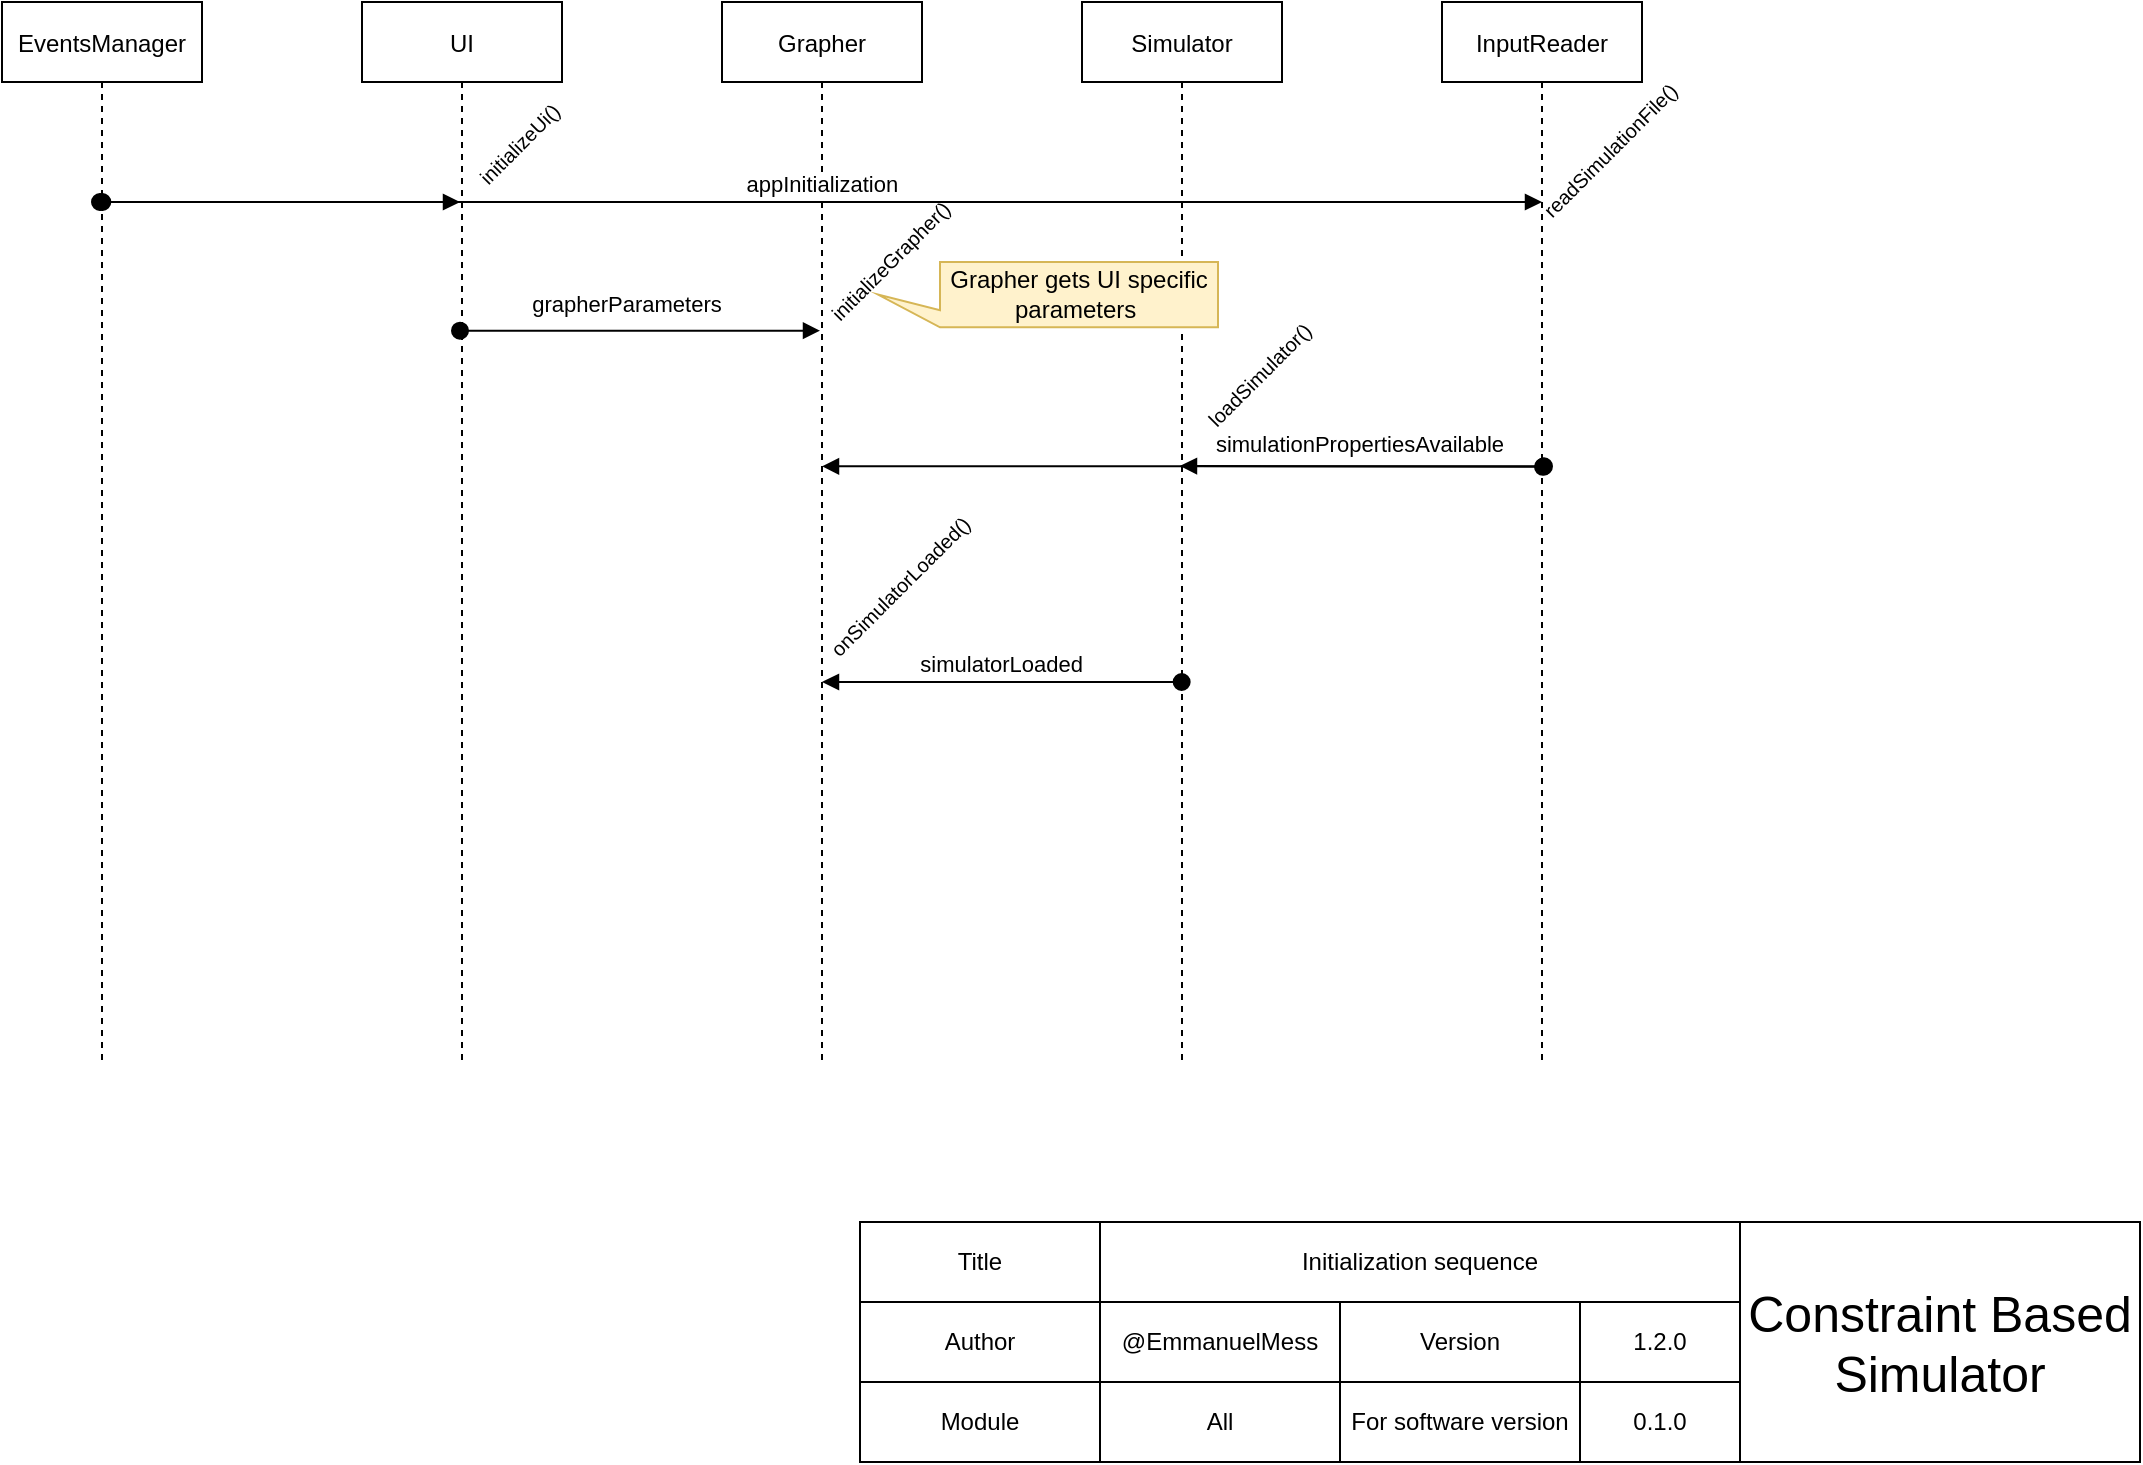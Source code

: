 <mxfile version="23.1.5" type="device">
  <diagram id="kgpKYQtTHZ0yAKxKKP6v" name="Page-1">
    <mxGraphModel dx="1163" dy="703" grid="1" gridSize="10" guides="1" tooltips="1" connect="1" arrows="1" fold="1" page="1" pageScale="1" pageWidth="1169" pageHeight="827" math="0" shadow="0">
      <root>
        <mxCell id="0" />
        <mxCell id="1" parent="0" />
        <mxCell id="3nuBFxr9cyL0pnOWT2aG-1" value="UI" style="shape=umlLifeline;perimeter=lifelinePerimeter;container=1;collapsible=0;recursiveResize=0;rounded=0;shadow=0;strokeWidth=1;" parent="1" vertex="1">
          <mxGeometry x="231" y="70" width="100" height="530" as="geometry" />
        </mxCell>
        <mxCell id="3nuBFxr9cyL0pnOWT2aG-5" value="Grapher" style="shape=umlLifeline;perimeter=lifelinePerimeter;container=1;collapsible=0;recursiveResize=0;rounded=0;shadow=0;strokeWidth=1;" parent="1" vertex="1">
          <mxGeometry x="411" y="70" width="100" height="530" as="geometry" />
        </mxCell>
        <mxCell id="22mbCo7hlPRs-dihlj0r-1" value="Simulator" style="shape=umlLifeline;perimeter=lifelinePerimeter;container=1;collapsible=0;recursiveResize=0;rounded=0;shadow=0;strokeWidth=1;" parent="1" vertex="1">
          <mxGeometry x="591" y="70" width="100" height="530" as="geometry" />
        </mxCell>
        <mxCell id="22mbCo7hlPRs-dihlj0r-4" value="&lt;span style=&quot;font-size: 10px;&quot;&gt;readSimulationFile()&lt;/span&gt;" style="text;html=1;strokeColor=none;fillColor=none;align=center;verticalAlign=middle;whiteSpace=wrap;rounded=0;rotation=-45;" parent="1" vertex="1">
          <mxGeometry x="812" y="129.0" width="85.86" height="30" as="geometry" />
        </mxCell>
        <mxCell id="22mbCo7hlPRs-dihlj0r-6" value="&lt;span style=&quot;font-size: 10px;&quot;&gt;loadSimulator()&lt;/span&gt;" style="text;html=1;strokeColor=none;fillColor=none;align=center;verticalAlign=middle;whiteSpace=wrap;rounded=0;rotation=-45;" parent="1" vertex="1">
          <mxGeometry x="632.26" y="241.47" width="95.6" height="30" as="geometry" />
        </mxCell>
        <mxCell id="22mbCo7hlPRs-dihlj0r-46" value="&lt;font style=&quot;font-size: 10px;&quot;&gt;onSimulatorLoaded()&lt;/font&gt;" style="text;html=1;strokeColor=none;fillColor=none;align=center;verticalAlign=middle;whiteSpace=wrap;rounded=0;rotation=-45;" parent="1" vertex="1">
          <mxGeometry x="449" y="347" width="102" height="30" as="geometry" />
        </mxCell>
        <mxCell id="gvSZGytMcYEeIgBYerwc-1" value="Title" style="rounded=0;whiteSpace=wrap;html=1;" parent="1" vertex="1">
          <mxGeometry x="480" y="680" width="120" height="40" as="geometry" />
        </mxCell>
        <mxCell id="gvSZGytMcYEeIgBYerwc-2" value="Initialization sequence" style="rounded=0;whiteSpace=wrap;html=1;" parent="1" vertex="1">
          <mxGeometry x="600.0" y="680" width="320" height="40" as="geometry" />
        </mxCell>
        <mxCell id="gvSZGytMcYEeIgBYerwc-3" value="Module" style="rounded=0;whiteSpace=wrap;html=1;" parent="1" vertex="1">
          <mxGeometry x="480" y="760" width="120" height="40" as="geometry" />
        </mxCell>
        <mxCell id="gvSZGytMcYEeIgBYerwc-4" value="Author" style="rounded=0;whiteSpace=wrap;html=1;" parent="1" vertex="1">
          <mxGeometry x="480" y="720" width="120" height="40" as="geometry" />
        </mxCell>
        <mxCell id="gvSZGytMcYEeIgBYerwc-5" value="@EmmanuelMess" style="rounded=0;whiteSpace=wrap;html=1;" parent="1" vertex="1">
          <mxGeometry x="600.0" y="720" width="120" height="40" as="geometry" />
        </mxCell>
        <mxCell id="gvSZGytMcYEeIgBYerwc-7" value="All" style="rounded=0;whiteSpace=wrap;html=1;" parent="1" vertex="1">
          <mxGeometry x="600.0" y="760" width="120" height="40" as="geometry" />
        </mxCell>
        <mxCell id="gvSZGytMcYEeIgBYerwc-8" value="Version" style="rounded=0;whiteSpace=wrap;html=1;" parent="1" vertex="1">
          <mxGeometry x="720.0" y="720" width="120" height="40" as="geometry" />
        </mxCell>
        <mxCell id="gvSZGytMcYEeIgBYerwc-9" value="&lt;font style=&quot;font-size: 25px;&quot;&gt;Constraint Based Simulator&lt;/font&gt;" style="rounded=0;whiteSpace=wrap;html=1;" parent="1" vertex="1">
          <mxGeometry x="920.0" y="680" width="200" height="120" as="geometry" />
        </mxCell>
        <mxCell id="gvSZGytMcYEeIgBYerwc-10" value="1.2.0" style="rounded=0;whiteSpace=wrap;html=1;" parent="1" vertex="1">
          <mxGeometry x="840.0" y="720" width="80" height="40" as="geometry" />
        </mxCell>
        <mxCell id="gvSZGytMcYEeIgBYerwc-12" value="For software version" style="rounded=0;whiteSpace=wrap;html=1;" parent="1" vertex="1">
          <mxGeometry x="720.0" y="760" width="120" height="40" as="geometry" />
        </mxCell>
        <mxCell id="gvSZGytMcYEeIgBYerwc-13" value="0.1.0" style="rounded=0;whiteSpace=wrap;html=1;" parent="1" vertex="1">
          <mxGeometry x="840.0" y="760" width="80" height="40" as="geometry" />
        </mxCell>
        <mxCell id="JSvI07kmQSEIQnTkl1-e-1" value="InputReader" style="shape=umlLifeline;perimeter=lifelinePerimeter;container=1;collapsible=0;recursiveResize=0;rounded=0;shadow=0;strokeWidth=1;" parent="1" vertex="1">
          <mxGeometry x="771" y="70" width="100" height="530" as="geometry" />
        </mxCell>
        <mxCell id="JSvI07kmQSEIQnTkl1-e-2" value="EventsManager" style="shape=umlLifeline;perimeter=lifelinePerimeter;container=1;collapsible=0;recursiveResize=0;rounded=0;shadow=0;strokeWidth=1;" parent="1" vertex="1">
          <mxGeometry x="51" y="70" width="100" height="530" as="geometry" />
        </mxCell>
        <mxCell id="22mbCo7hlPRs-dihlj0r-5" value="appInitialization" style="verticalAlign=bottom;startArrow=oval;endArrow=block;startSize=8;shadow=0;strokeWidth=1;" parent="1" edge="1">
          <mxGeometry relative="1" as="geometry">
            <mxPoint x="101.167" y="170" as="sourcePoint" />
            <mxPoint x="821.0" y="170" as="targetPoint" />
          </mxGeometry>
        </mxCell>
        <mxCell id="JSvI07kmQSEIQnTkl1-e-7" value="" style="verticalAlign=bottom;startArrow=oval;endArrow=block;startSize=8;shadow=0;strokeWidth=1;" parent="1" edge="1">
          <mxGeometry relative="1" as="geometry">
            <mxPoint x="99.999" y="170.0" as="sourcePoint" />
            <mxPoint x="280" y="170" as="targetPoint" />
          </mxGeometry>
        </mxCell>
        <mxCell id="JSvI07kmQSEIQnTkl1-e-8" value="&lt;font style=&quot;font-size: 10px;&quot;&gt;initializeUi()&lt;/font&gt;" style="text;html=1;strokeColor=none;fillColor=none;align=center;verticalAlign=middle;whiteSpace=wrap;rounded=0;rotation=-45;" parent="1" vertex="1">
          <mxGeometry x="275.76" y="125.67" width="67" height="30" as="geometry" />
        </mxCell>
        <mxCell id="22mbCo7hlPRs-dihlj0r-35" value="simulationPropertiesAvailable" style="verticalAlign=bottom;startArrow=oval;endArrow=block;startSize=8;shadow=0;strokeWidth=1;exitX=0.51;exitY=0.438;exitDx=0;exitDy=0;exitPerimeter=0;" parent="1" source="JSvI07kmQSEIQnTkl1-e-1" target="3nuBFxr9cyL0pnOWT2aG-5" edge="1">
          <mxGeometry x="-0.49" y="-2" relative="1" as="geometry">
            <mxPoint x="1028.78" y="302.035" as="sourcePoint" />
            <mxPoint x="850.995" y="302.035" as="targetPoint" />
            <Array as="points" />
            <mxPoint as="offset" />
          </mxGeometry>
        </mxCell>
        <mxCell id="N7lhFdyR0lor4aOH5r9t-1" value="" style="verticalAlign=bottom;startArrow=oval;endArrow=block;startSize=8;shadow=0;strokeWidth=1;" parent="1" edge="1">
          <mxGeometry relative="1" as="geometry">
            <mxPoint x="279.999" y="234.33" as="sourcePoint" />
            <mxPoint x="460" y="234.33" as="targetPoint" />
          </mxGeometry>
        </mxCell>
        <mxCell id="SrZKnKzqvCoJQUFt8E33-1" value="grapherParameters" style="edgeLabel;html=1;align=center;verticalAlign=middle;resizable=0;points=[];" parent="N7lhFdyR0lor4aOH5r9t-1" vertex="1" connectable="0">
          <mxGeometry x="-0.076" y="2" relative="1" as="geometry">
            <mxPoint y="-12" as="offset" />
          </mxGeometry>
        </mxCell>
        <mxCell id="N7lhFdyR0lor4aOH5r9t-2" value="&lt;font style=&quot;font-size: 10px;&quot;&gt;initializeGrapher()&lt;/font&gt;" style="text;html=1;strokeColor=none;fillColor=none;align=center;verticalAlign=middle;whiteSpace=wrap;rounded=0;rotation=-45;" parent="1" vertex="1">
          <mxGeometry x="453.24" y="183.9" width="84.24" height="30" as="geometry" />
        </mxCell>
        <mxCell id="N7lhFdyR0lor4aOH5r9t-3" value="Grapher gets UI specific parameters&amp;nbsp;" style="shape=callout;whiteSpace=wrap;html=1;perimeter=calloutPerimeter;direction=south;size=31;position=0.74;fillColor=#fff2cc;strokeColor=#d6b656;" parent="1" vertex="1">
          <mxGeometry x="489" y="200" width="170" height="32.63" as="geometry" />
        </mxCell>
        <mxCell id="5JAYHnGbnrDqOhA324rV-2" value="" style="verticalAlign=bottom;startArrow=oval;endArrow=block;startSize=8;shadow=0;strokeWidth=1;exitX=0.51;exitY=0.438;exitDx=0;exitDy=0;exitPerimeter=0;" edge="1" parent="1">
          <mxGeometry relative="1" as="geometry">
            <mxPoint x="821.5" y="302.4" as="sourcePoint" />
            <mxPoint x="640" y="302" as="targetPoint" />
            <Array as="points" />
          </mxGeometry>
        </mxCell>
        <mxCell id="22mbCo7hlPRs-dihlj0r-52" value="simulatorLoaded" style="verticalAlign=bottom;startArrow=oval;endArrow=block;startSize=8;shadow=0;strokeWidth=1;strokeColor=default;" parent="1" edge="1">
          <mxGeometry relative="1" as="geometry">
            <mxPoint x="640.83" y="410" as="sourcePoint" />
            <mxPoint x="460.997" y="410" as="targetPoint" />
            <Array as="points" />
          </mxGeometry>
        </mxCell>
      </root>
    </mxGraphModel>
  </diagram>
</mxfile>
